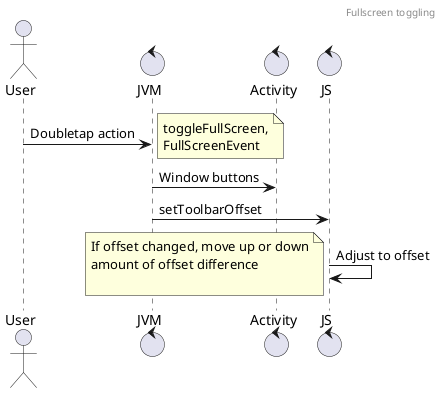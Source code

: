 @startuml
header Fullscreen toggling
actor User
control JVM
control Activity
control JS
User -> JVM: Doubletap action
note right
    toggleFullScreen,
    FullScreenEvent
end note
JVM -> Activity: Window buttons
JVM -> JS: setToolbarOffset
JS -> JS: Adjust to offset
note left
    If offset changed, move up or down
    amount of offset difference

end note
@enduml

